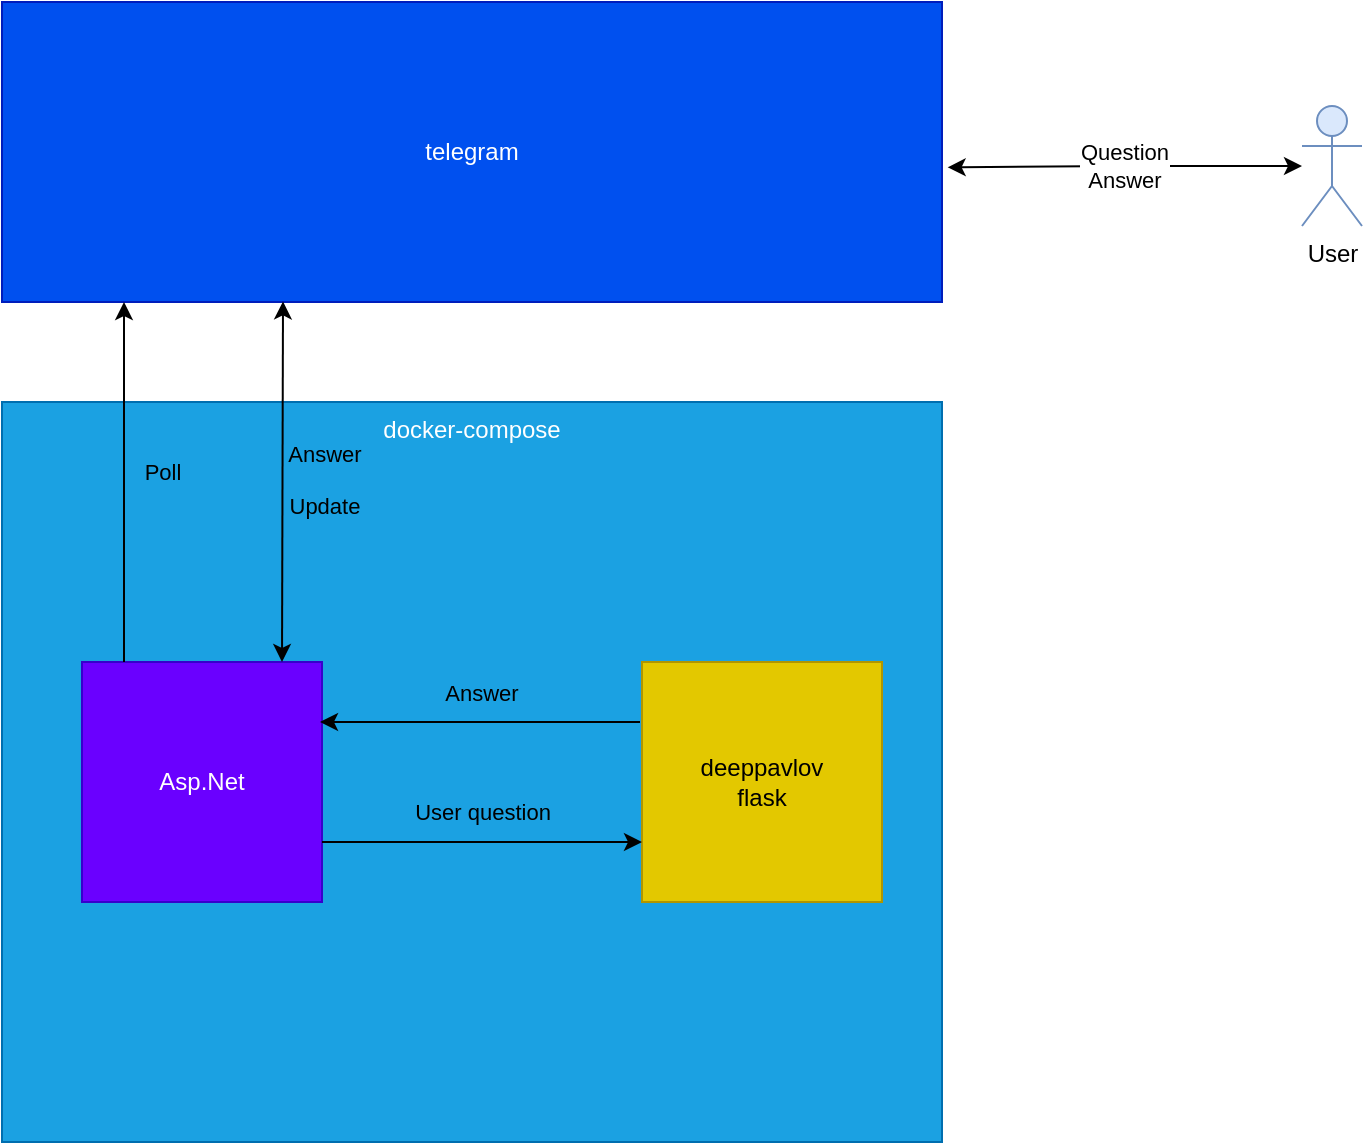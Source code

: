 <mxfile version="20.5.3" type="github">
  <diagram id="oUyiY9Sc8vn-t1fiyEVw" name="Page-1">
    <mxGraphModel dx="2418" dy="887" grid="1" gridSize="10" guides="1" tooltips="1" connect="1" arrows="1" fold="1" page="1" pageScale="1" pageWidth="800" pageHeight="800" math="0" shadow="0">
      <root>
        <mxCell id="0" />
        <mxCell id="1" parent="0" />
        <mxCell id="mErtqemCaZ8iUxpkTdMy-1" value="docker-compose" style="rounded=0;whiteSpace=wrap;html=1;verticalAlign=top;spacingTop=0;fillColor=#1ba1e2;fontColor=#ffffff;strokeColor=#006EAF;" parent="1" vertex="1">
          <mxGeometry x="-740" y="315" width="470" height="370" as="geometry" />
        </mxCell>
        <mxCell id="mErtqemCaZ8iUxpkTdMy-2" value="Asp.Net" style="rounded=0;whiteSpace=wrap;html=1;aspect=fixed;spacingTop=0;fillColor=#6a00ff;strokeColor=#3700CC;fontColor=#ffffff;" parent="1" vertex="1">
          <mxGeometry x="-700" y="445" width="120" height="120" as="geometry" />
        </mxCell>
        <mxCell id="mErtqemCaZ8iUxpkTdMy-3" value="&lt;div&gt;deeppavlov&lt;/div&gt;&lt;div&gt;flask&lt;br&gt;&lt;/div&gt;" style="whiteSpace=wrap;html=1;aspect=fixed;verticalAlign=middle;spacingTop=0;fillColor=#e3c800;strokeColor=#B09500;fontColor=#000000;" parent="1" vertex="1">
          <mxGeometry x="-420" y="445" width="120" height="120" as="geometry" />
        </mxCell>
        <mxCell id="mErtqemCaZ8iUxpkTdMy-4" value="telegram" style="rounded=0;whiteSpace=wrap;html=1;spacingTop=0;fillColor=#0050ef;fontColor=#ffffff;strokeColor=#001DBC;" parent="1" vertex="1">
          <mxGeometry x="-740" y="115" width="470" height="150" as="geometry" />
        </mxCell>
        <mxCell id="mErtqemCaZ8iUxpkTdMy-6" value="&lt;div&gt;Question&lt;/div&gt;&lt;div&gt;Answer&lt;/div&gt;" style="edgeStyle=orthogonalEdgeStyle;rounded=0;orthogonalLoop=1;jettySize=auto;html=1;entryX=1.006;entryY=0.551;entryDx=0;entryDy=0;entryPerimeter=0;startArrow=classic;startFill=1;spacingTop=0;" parent="1" source="mErtqemCaZ8iUxpkTdMy-5" target="mErtqemCaZ8iUxpkTdMy-4" edge="1">
          <mxGeometry relative="1" as="geometry" />
        </mxCell>
        <mxCell id="mErtqemCaZ8iUxpkTdMy-5" value="User" style="shape=umlActor;verticalLabelPosition=bottom;verticalAlign=top;html=1;outlineConnect=0;spacingTop=0;fillColor=#dae8fc;strokeColor=#6c8ebf;" parent="1" vertex="1">
          <mxGeometry x="-90" y="167" width="30" height="60" as="geometry" />
        </mxCell>
        <mxCell id="mErtqemCaZ8iUxpkTdMy-8" value="Poll" style="endArrow=classic;html=1;rounded=0;exitX=0.75;exitY=0;exitDx=0;exitDy=0;spacingTop=0;labelBackgroundColor=none;" parent="1" edge="1">
          <mxGeometry x="0.056" y="-19" width="50" height="50" relative="1" as="geometry">
            <mxPoint x="-679" y="445" as="sourcePoint" />
            <mxPoint x="-679" y="265" as="targetPoint" />
            <mxPoint as="offset" />
          </mxGeometry>
        </mxCell>
        <mxCell id="mErtqemCaZ8iUxpkTdMy-9" value="" style="endArrow=classic;html=1;rounded=0;exitX=0.15;exitY=0.998;exitDx=0;exitDy=0;exitPerimeter=0;entryX=0.25;entryY=0;entryDx=0;entryDy=0;startArrow=classic;startFill=1;spacingTop=0;" parent="1" edge="1">
          <mxGeometry width="50" height="50" relative="1" as="geometry">
            <mxPoint x="-599.5" y="264.7" as="sourcePoint" />
            <mxPoint x="-600" y="445" as="targetPoint" />
          </mxGeometry>
        </mxCell>
        <mxCell id="mErtqemCaZ8iUxpkTdMy-10" value="&lt;div&gt;Answer&lt;/div&gt;&lt;div&gt;&lt;br&gt;&lt;/div&gt;&lt;div&gt;Update&lt;br&gt;&lt;/div&gt;" style="edgeLabel;html=1;align=center;verticalAlign=middle;resizable=0;points=[];spacingTop=0;labelBackgroundColor=none;" parent="mErtqemCaZ8iUxpkTdMy-9" vertex="1" connectable="0">
          <mxGeometry x="-0.125" y="-1" relative="1" as="geometry">
            <mxPoint x="21" y="10" as="offset" />
          </mxGeometry>
        </mxCell>
        <mxCell id="mErtqemCaZ8iUxpkTdMy-12" value="User question" style="endArrow=classic;html=1;rounded=0;exitX=1;exitY=0.75;exitDx=0;exitDy=0;entryX=0;entryY=0.75;entryDx=0;entryDy=0;spacingTop=0;labelBackgroundColor=none;" parent="1" source="mErtqemCaZ8iUxpkTdMy-2" target="mErtqemCaZ8iUxpkTdMy-3" edge="1">
          <mxGeometry y="15" width="50" height="50" relative="1" as="geometry">
            <mxPoint x="-430" y="445" as="sourcePoint" />
            <mxPoint x="-380" y="395" as="targetPoint" />
            <mxPoint as="offset" />
          </mxGeometry>
        </mxCell>
        <mxCell id="mErtqemCaZ8iUxpkTdMy-13" value="Answer" style="endArrow=classic;rounded=0;exitX=0;exitY=0.25;exitDx=0;exitDy=0;entryX=1;entryY=0.25;entryDx=0;entryDy=0;spacingTop=0;labelBackgroundColor=none;fontColor=default;" parent="1" edge="1">
          <mxGeometry x="-0.013" y="-15" width="50" height="50" relative="1" as="geometry">
            <mxPoint x="-421" y="475" as="sourcePoint" />
            <mxPoint x="-581" y="475" as="targetPoint" />
            <mxPoint as="offset" />
          </mxGeometry>
        </mxCell>
      </root>
    </mxGraphModel>
  </diagram>
</mxfile>
